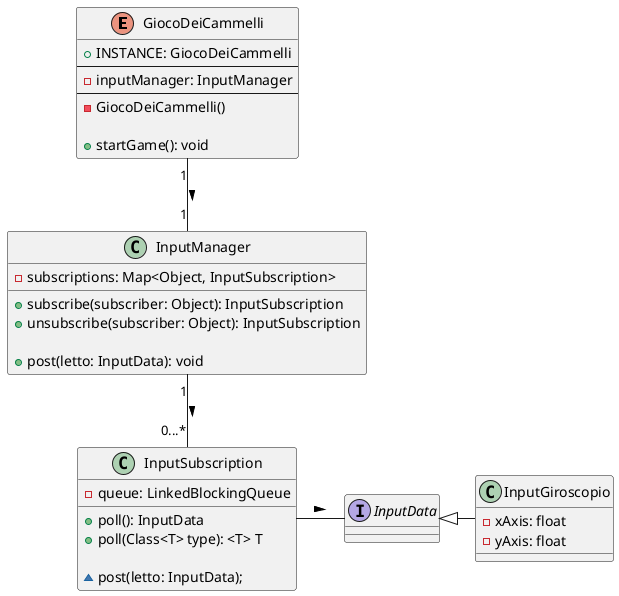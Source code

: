 @startuml

enum GiocoDeiCammelli {
    +INSTANCE: GiocoDeiCammelli
    --
    -inputManager: InputManager
    --
    -GiocoDeiCammelli()
    
    +startGame(): void
}

GiocoDeiCammelli"1" -- "1"InputManager: >

class InputManager {
    -subscriptions: Map<Object, InputSubscription>
    
    +subscribe(subscriber: Object): InputSubscription
    +unsubscribe(subscriber: Object): InputSubscription
    
    +post(letto: InputData): void
}

InputManager"1" -- "0...*"InputSubscription: >

class InputSubscription {
    -queue: LinkedBlockingQueue
    
    +poll(): InputData
    +poll(Class<T> type): <T> T
    
    ~post(letto: InputData);
}

InputSubscription - InputData: >

interface InputData {
}

class InputGiroscopio {
    -xAxis: float
    -yAxis: float
}

InputData <|-  InputGiroscopio


@enduml